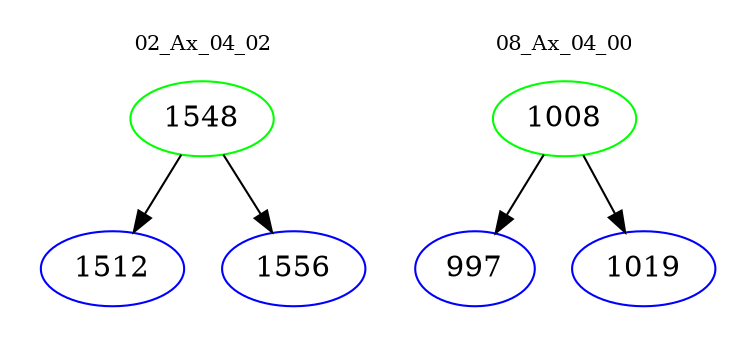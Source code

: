 digraph{
subgraph cluster_0 {
color = white
label = "02_Ax_04_02";
fontsize=10;
T0_1548 [label="1548", color="green"]
T0_1548 -> T0_1512 [color="black"]
T0_1512 [label="1512", color="blue"]
T0_1548 -> T0_1556 [color="black"]
T0_1556 [label="1556", color="blue"]
}
subgraph cluster_1 {
color = white
label = "08_Ax_04_00";
fontsize=10;
T1_1008 [label="1008", color="green"]
T1_1008 -> T1_997 [color="black"]
T1_997 [label="997", color="blue"]
T1_1008 -> T1_1019 [color="black"]
T1_1019 [label="1019", color="blue"]
}
}
